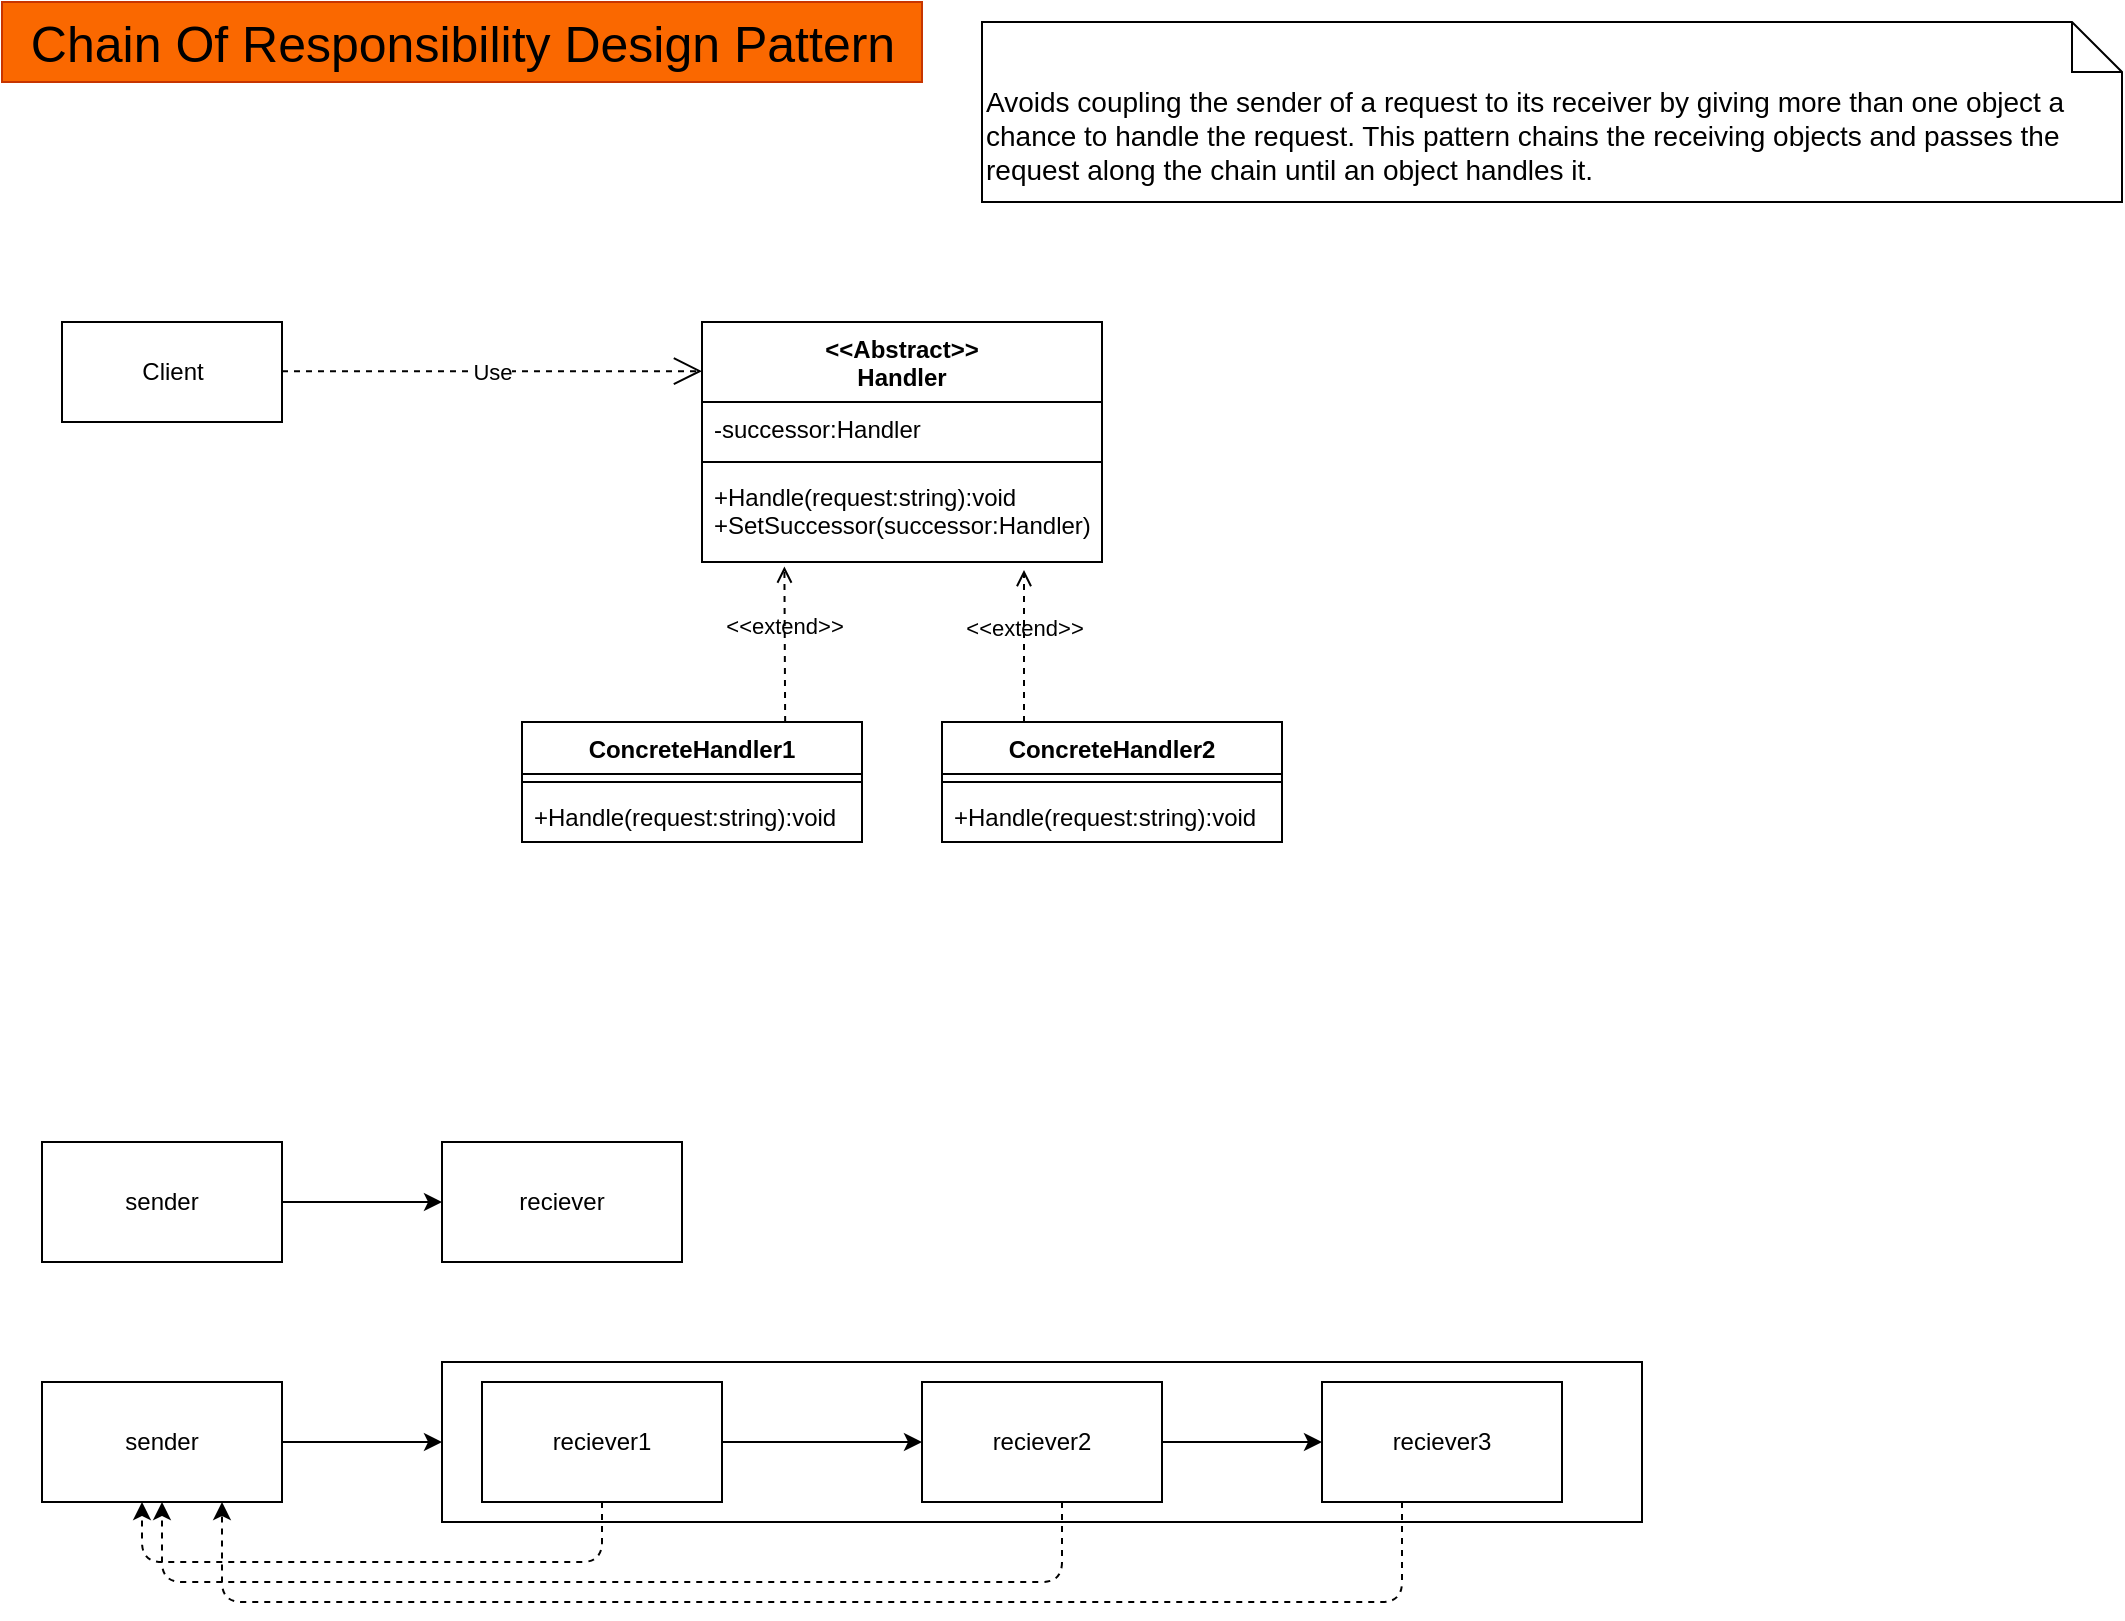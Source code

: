 <mxfile>
    <diagram id="bpbkTxAe3MsM5qXTKhsR" name="Page-1">
        <mxGraphModel dx="2318" dy="480" grid="1" gridSize="10" guides="1" tooltips="1" connect="1" arrows="1" fold="1" page="1" pageScale="1" pageWidth="1100" pageHeight="850" math="0" shadow="0">
            <root>
                <mxCell id="0"/>
                <mxCell id="1" parent="0"/>
                <mxCell id="154" value="Chain Of Responsibility Design Pattern" style="text;html=1;align=center;verticalAlign=middle;resizable=1;points=[];autosize=1;strokeColor=#C73500;fillColor=#fa6800;fontColor=#000000;fontSize=25;movable=1;rotatable=1;deletable=1;editable=1;connectable=1;" parent="1" vertex="1">
                    <mxGeometry x="-1070" y="40" width="460" height="40" as="geometry"/>
                </mxCell>
                <mxCell id="201" value="&lt;span style=&quot;font-size: 14px;&quot;&gt;Avoids coupling the sender of a request to its receiver by giving more than one object a chance to handle the request. This pattern chains the receiving objects and passes the request along the chain until an object handles it.&amp;nbsp;&lt;/span&gt;" style="shape=note2;boundedLbl=1;whiteSpace=wrap;html=1;size=25;verticalAlign=top;align=left;movable=0;resizable=0;rotatable=0;deletable=0;editable=0;connectable=0;" parent="1" vertex="1">
                    <mxGeometry x="-580" y="50" width="570" height="90" as="geometry"/>
                </mxCell>
                <mxCell id="362" value="&lt;&lt;Abstract&gt;&gt;&#10;Handler" style="swimlane;fontStyle=1;align=center;verticalAlign=top;childLayout=stackLayout;horizontal=1;startSize=40;horizontalStack=0;resizeParent=1;resizeParentMax=0;resizeLast=0;collapsible=1;marginBottom=0;movable=0;resizable=0;rotatable=0;deletable=0;editable=0;connectable=0;" parent="1" vertex="1">
                    <mxGeometry x="-720" y="200" width="200" height="120" as="geometry"/>
                </mxCell>
                <mxCell id="363" value="-successor:Handler" style="text;strokeColor=none;fillColor=none;align=left;verticalAlign=top;spacingLeft=4;spacingRight=4;overflow=hidden;rotatable=0;points=[[0,0.5],[1,0.5]];portConstraint=eastwest;movable=0;resizable=0;deletable=0;editable=0;connectable=0;" parent="362" vertex="1">
                    <mxGeometry y="40" width="200" height="26" as="geometry"/>
                </mxCell>
                <mxCell id="364" value="" style="line;strokeWidth=1;fillColor=none;align=left;verticalAlign=middle;spacingTop=-1;spacingLeft=3;spacingRight=3;rotatable=0;labelPosition=right;points=[];portConstraint=eastwest;strokeColor=inherit;movable=0;resizable=0;deletable=0;editable=0;connectable=0;" parent="362" vertex="1">
                    <mxGeometry y="66" width="200" height="8" as="geometry"/>
                </mxCell>
                <mxCell id="365" value="+Handle(request:string):void&#10;+SetSuccessor(successor:Handler):void" style="text;strokeColor=none;fillColor=none;align=left;verticalAlign=top;spacingLeft=4;spacingRight=4;overflow=hidden;rotatable=0;points=[[0,0.5],[1,0.5]];portConstraint=eastwest;movable=0;resizable=0;deletable=0;editable=0;connectable=0;" parent="362" vertex="1">
                    <mxGeometry y="74" width="200" height="46" as="geometry"/>
                </mxCell>
                <mxCell id="366" value="ConcreteHandler1" style="swimlane;fontStyle=1;align=center;verticalAlign=top;childLayout=stackLayout;horizontal=1;startSize=26;horizontalStack=0;resizeParent=1;resizeParentMax=0;resizeLast=0;collapsible=1;marginBottom=0;movable=0;resizable=0;rotatable=0;deletable=0;editable=0;connectable=0;" parent="1" vertex="1">
                    <mxGeometry x="-810" y="400" width="170" height="60" as="geometry"/>
                </mxCell>
                <mxCell id="368" value="" style="line;strokeWidth=1;fillColor=none;align=left;verticalAlign=middle;spacingTop=-1;spacingLeft=3;spacingRight=3;rotatable=0;labelPosition=right;points=[];portConstraint=eastwest;strokeColor=inherit;movable=0;resizable=0;deletable=0;editable=0;connectable=0;" parent="366" vertex="1">
                    <mxGeometry y="26" width="170" height="8" as="geometry"/>
                </mxCell>
                <mxCell id="369" value="+Handle(request:string):void" style="text;strokeColor=none;fillColor=none;align=left;verticalAlign=top;spacingLeft=4;spacingRight=4;overflow=hidden;rotatable=0;points=[[0,0.5],[1,0.5]];portConstraint=eastwest;movable=0;resizable=0;deletable=0;editable=0;connectable=0;" parent="366" vertex="1">
                    <mxGeometry y="34" width="170" height="26" as="geometry"/>
                </mxCell>
                <mxCell id="370" value="ConcreteHandler2" style="swimlane;fontStyle=1;align=center;verticalAlign=top;childLayout=stackLayout;horizontal=1;startSize=26;horizontalStack=0;resizeParent=1;resizeParentMax=0;resizeLast=0;collapsible=1;marginBottom=0;movable=0;resizable=0;rotatable=0;deletable=0;editable=0;connectable=0;" parent="1" vertex="1">
                    <mxGeometry x="-600" y="400" width="170" height="60" as="geometry"/>
                </mxCell>
                <mxCell id="371" value="" style="line;strokeWidth=1;fillColor=none;align=left;verticalAlign=middle;spacingTop=-1;spacingLeft=3;spacingRight=3;rotatable=0;labelPosition=right;points=[];portConstraint=eastwest;strokeColor=inherit;movable=0;resizable=0;deletable=0;editable=0;connectable=0;" parent="370" vertex="1">
                    <mxGeometry y="26" width="170" height="8" as="geometry"/>
                </mxCell>
                <mxCell id="372" value="+Handle(request:string):void" style="text;strokeColor=none;fillColor=none;align=left;verticalAlign=top;spacingLeft=4;spacingRight=4;overflow=hidden;rotatable=0;points=[[0,0.5],[1,0.5]];portConstraint=eastwest;movable=0;resizable=0;deletable=0;editable=0;connectable=0;" parent="370" vertex="1">
                    <mxGeometry y="34" width="170" height="26" as="geometry"/>
                </mxCell>
                <mxCell id="373" value="&amp;lt;&amp;lt;extend&amp;gt;&amp;gt;" style="html=1;verticalAlign=bottom;labelBackgroundColor=none;endArrow=open;endFill=0;dashed=1;entryX=0.206;entryY=1.049;entryDx=0;entryDy=0;entryPerimeter=0;exitX=0.774;exitY=0;exitDx=0;exitDy=0;exitPerimeter=0;movable=0;resizable=0;rotatable=0;deletable=0;editable=0;connectable=0;" parent="1" source="366" target="365" edge="1">
                    <mxGeometry width="160" relative="1" as="geometry">
                        <mxPoint x="-840" y="360" as="sourcePoint"/>
                        <mxPoint x="-680" y="360" as="targetPoint"/>
                    </mxGeometry>
                </mxCell>
                <mxCell id="374" value="&amp;lt;&amp;lt;extend&amp;gt;&amp;gt;" style="html=1;verticalAlign=bottom;labelBackgroundColor=none;endArrow=open;endFill=0;dashed=1;entryX=0.805;entryY=1.087;entryDx=0;entryDy=0;entryPerimeter=0;movable=0;resizable=0;rotatable=0;deletable=0;editable=0;connectable=0;" parent="1" target="365" edge="1">
                    <mxGeometry width="160" relative="1" as="geometry">
                        <mxPoint x="-559" y="400" as="sourcePoint"/>
                        <mxPoint x="-380" y="370" as="targetPoint"/>
                    </mxGeometry>
                </mxCell>
                <mxCell id="375" value="Client" style="html=1;movable=0;resizable=0;rotatable=0;deletable=0;editable=0;connectable=0;" parent="1" vertex="1">
                    <mxGeometry x="-1040" y="200" width="110" height="50" as="geometry"/>
                </mxCell>
                <mxCell id="376" value="Use" style="endArrow=open;endSize=12;dashed=1;html=1;entryX=0;entryY=0.205;entryDx=0;entryDy=0;entryPerimeter=0;movable=0;resizable=0;rotatable=0;deletable=0;editable=0;connectable=0;" parent="1" target="362" edge="1">
                    <mxGeometry width="160" relative="1" as="geometry">
                        <mxPoint x="-930" y="224.66" as="sourcePoint"/>
                        <mxPoint x="-770" y="224.66" as="targetPoint"/>
                    </mxGeometry>
                </mxCell>
                <mxCell id="398" value="" style="group;movable=0;resizable=0;rotatable=0;deletable=0;editable=0;connectable=0;" parent="1" vertex="1" connectable="0">
                    <mxGeometry x="-1050" y="610" width="800" height="230" as="geometry"/>
                </mxCell>
                <mxCell id="377" value="sender" style="whiteSpace=wrap;html=1;" parent="398" vertex="1">
                    <mxGeometry width="120" height="60" as="geometry"/>
                </mxCell>
                <mxCell id="378" value="reciever" style="whiteSpace=wrap;html=1;" parent="398" vertex="1">
                    <mxGeometry x="200" width="120" height="60" as="geometry"/>
                </mxCell>
                <mxCell id="379" style="edgeStyle=none;html=1;exitX=1;exitY=0.5;exitDx=0;exitDy=0;entryX=0;entryY=0.5;entryDx=0;entryDy=0;" parent="398" source="377" target="378" edge="1">
                    <mxGeometry relative="1" as="geometry"/>
                </mxCell>
                <mxCell id="381" value="sender" style="whiteSpace=wrap;html=1;" parent="398" vertex="1">
                    <mxGeometry y="120" width="120" height="60" as="geometry"/>
                </mxCell>
                <mxCell id="385" value="" style="rounded=0;whiteSpace=wrap;html=1;" parent="398" vertex="1">
                    <mxGeometry x="200" y="110" width="600" height="80" as="geometry"/>
                </mxCell>
                <mxCell id="390" style="edgeStyle=none;html=1;exitX=1;exitY=0.5;exitDx=0;exitDy=0;entryX=0;entryY=0.5;entryDx=0;entryDy=0;" parent="398" source="381" target="385" edge="1">
                    <mxGeometry relative="1" as="geometry"/>
                </mxCell>
                <mxCell id="392" style="edgeStyle=none;html=1;entryX=0.4;entryY=0.5;entryDx=0;entryDy=0;entryPerimeter=0;" parent="398" source="386" target="385" edge="1">
                    <mxGeometry relative="1" as="geometry"/>
                </mxCell>
                <mxCell id="386" value="reciever1" style="whiteSpace=wrap;html=1;" parent="398" vertex="1">
                    <mxGeometry x="220" y="120" width="120" height="60" as="geometry"/>
                </mxCell>
                <mxCell id="387" value="reciever2" style="whiteSpace=wrap;html=1;" parent="398" vertex="1">
                    <mxGeometry x="440" y="120" width="120" height="60" as="geometry"/>
                </mxCell>
                <mxCell id="388" value="reciever3" style="whiteSpace=wrap;html=1;" parent="398" vertex="1">
                    <mxGeometry x="640" y="120" width="120" height="60" as="geometry"/>
                </mxCell>
                <mxCell id="393" style="edgeStyle=none;html=1;entryX=0;entryY=0.5;entryDx=0;entryDy=0;" parent="398" source="387" target="388" edge="1">
                    <mxGeometry relative="1" as="geometry"/>
                </mxCell>
                <mxCell id="395" value="" style="endArrow=classic;html=1;exitX=0.5;exitY=1;exitDx=0;exitDy=0;dashed=1;" parent="398" source="386" edge="1">
                    <mxGeometry width="50" height="50" relative="1" as="geometry">
                        <mxPoint x="280" y="220" as="sourcePoint"/>
                        <mxPoint x="50" y="180" as="targetPoint"/>
                        <Array as="points">
                            <mxPoint x="280" y="210"/>
                            <mxPoint x="50" y="210"/>
                        </Array>
                    </mxGeometry>
                </mxCell>
                <mxCell id="396" value="" style="endArrow=classic;html=1;exitX=0.5;exitY=1;exitDx=0;exitDy=0;dashed=1;entryX=0.5;entryY=1;entryDx=0;entryDy=0;" parent="398" target="381" edge="1">
                    <mxGeometry width="50" height="50" relative="1" as="geometry">
                        <mxPoint x="510.0" y="180.0" as="sourcePoint"/>
                        <mxPoint x="280" y="180.0" as="targetPoint"/>
                        <Array as="points">
                            <mxPoint x="510" y="220"/>
                            <mxPoint x="60" y="220"/>
                        </Array>
                    </mxGeometry>
                </mxCell>
                <mxCell id="397" value="" style="endArrow=classic;html=1;exitX=0.5;exitY=1;exitDx=0;exitDy=0;dashed=1;entryX=0.75;entryY=1;entryDx=0;entryDy=0;" parent="398" target="381" edge="1">
                    <mxGeometry width="50" height="50" relative="1" as="geometry">
                        <mxPoint x="680.0" y="180.0" as="sourcePoint"/>
                        <mxPoint x="230" y="180.0" as="targetPoint"/>
                        <Array as="points">
                            <mxPoint x="680" y="230"/>
                            <mxPoint x="380" y="230"/>
                            <mxPoint x="90" y="230"/>
                        </Array>
                    </mxGeometry>
                </mxCell>
            </root>
        </mxGraphModel>
    </diagram>
</mxfile>